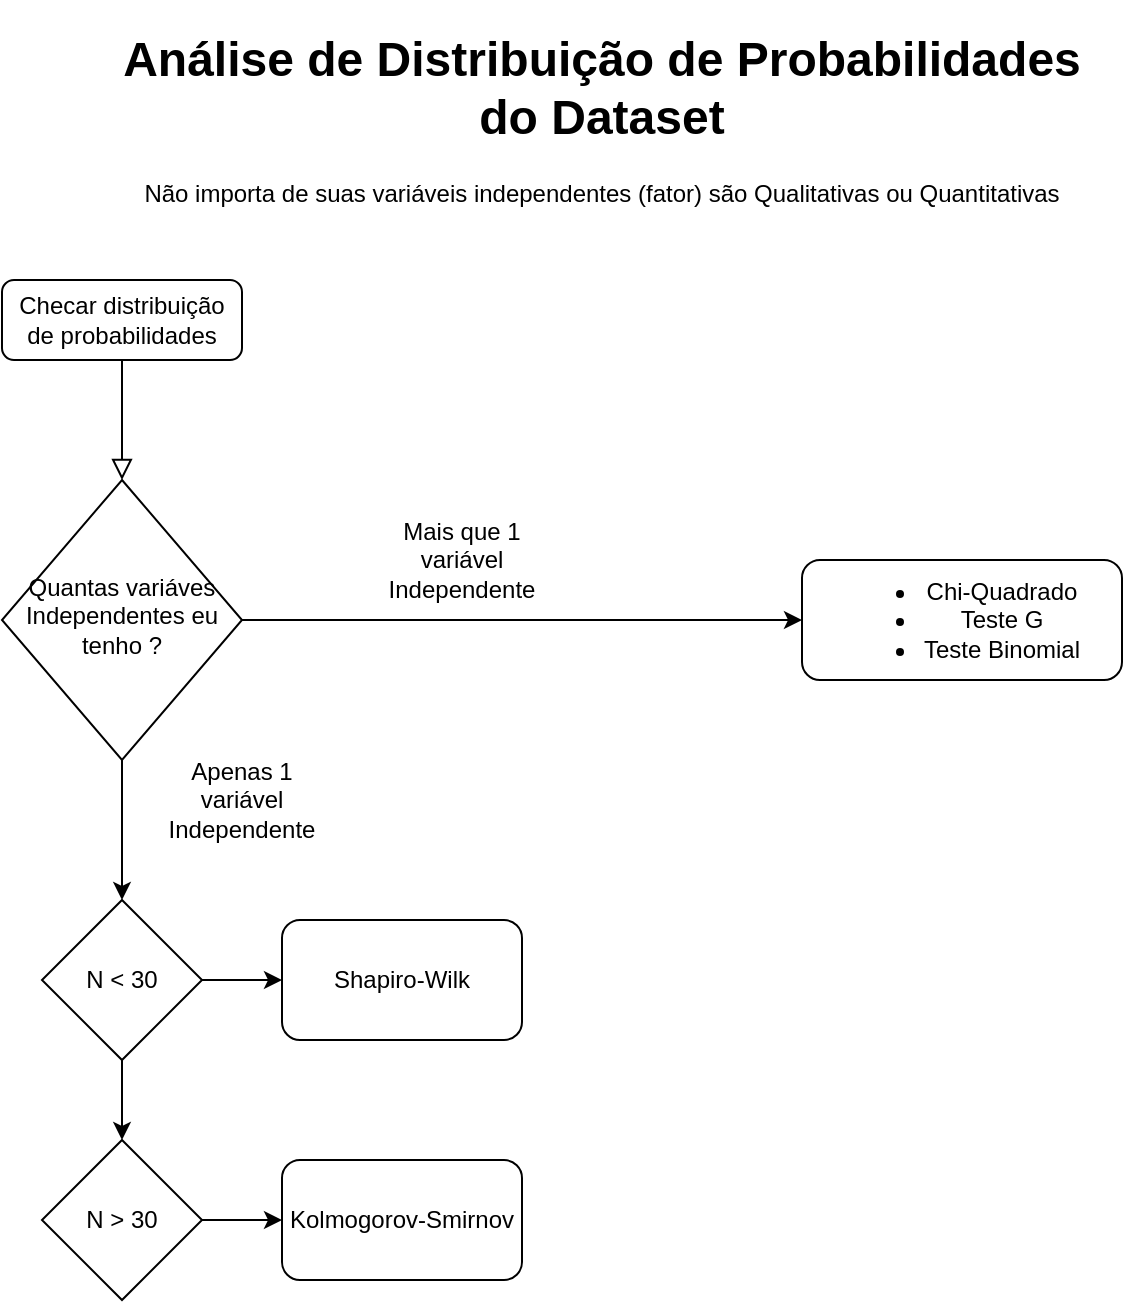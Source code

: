 <mxfile version="13.7.3" type="device"><diagram id="C5RBs43oDa-KdzZeNtuy" name="Page-1"><mxGraphModel dx="1086" dy="806" grid="1" gridSize="10" guides="1" tooltips="1" connect="1" arrows="1" fold="1" page="1" pageScale="1" pageWidth="827" pageHeight="1169" math="0" shadow="0"><root><mxCell id="WIyWlLk6GJQsqaUBKTNV-0"/><mxCell id="WIyWlLk6GJQsqaUBKTNV-1" parent="WIyWlLk6GJQsqaUBKTNV-0"/><mxCell id="WIyWlLk6GJQsqaUBKTNV-2" value="" style="rounded=0;html=1;jettySize=auto;orthogonalLoop=1;fontSize=11;endArrow=block;endFill=0;endSize=8;strokeWidth=1;shadow=0;labelBackgroundColor=none;edgeStyle=orthogonalEdgeStyle;" parent="WIyWlLk6GJQsqaUBKTNV-1" source="WIyWlLk6GJQsqaUBKTNV-3" target="WIyWlLk6GJQsqaUBKTNV-6" edge="1"><mxGeometry relative="1" as="geometry"/></mxCell><mxCell id="WIyWlLk6GJQsqaUBKTNV-3" value="Checar distribuição de probabilidades" style="rounded=1;whiteSpace=wrap;html=1;fontSize=12;glass=0;strokeWidth=1;shadow=0;" parent="WIyWlLk6GJQsqaUBKTNV-1" vertex="1"><mxGeometry x="90" y="140" width="120" height="40" as="geometry"/></mxCell><mxCell id="WIyWlLk6GJQsqaUBKTNV-6" value="Quantas variáves Independentes eu tenho ?" style="rhombus;whiteSpace=wrap;html=1;shadow=0;fontFamily=Helvetica;fontSize=12;align=center;strokeWidth=1;spacing=6;spacingTop=-4;" parent="WIyWlLk6GJQsqaUBKTNV-1" vertex="1"><mxGeometry x="90" y="240" width="120" height="140" as="geometry"/></mxCell><mxCell id="Fafzg446V6GKEAlpHy3Y-2" value="Shapiro-Wilk" style="rounded=1;whiteSpace=wrap;html=1;" vertex="1" parent="WIyWlLk6GJQsqaUBKTNV-1"><mxGeometry x="230" y="460" width="120" height="60" as="geometry"/></mxCell><mxCell id="Fafzg446V6GKEAlpHy3Y-3" value="Kolmogorov-Smirnov" style="rounded=1;whiteSpace=wrap;html=1;" vertex="1" parent="WIyWlLk6GJQsqaUBKTNV-1"><mxGeometry x="230" y="580" width="120" height="60" as="geometry"/></mxCell><mxCell id="Fafzg446V6GKEAlpHy3Y-4" value="N &amp;lt; 30" style="rhombus;whiteSpace=wrap;html=1;" vertex="1" parent="WIyWlLk6GJQsqaUBKTNV-1"><mxGeometry x="110" y="450" width="80" height="80" as="geometry"/></mxCell><mxCell id="Fafzg446V6GKEAlpHy3Y-5" value="N &amp;gt; 30" style="rhombus;whiteSpace=wrap;html=1;" vertex="1" parent="WIyWlLk6GJQsqaUBKTNV-1"><mxGeometry x="110" y="570" width="80" height="80" as="geometry"/></mxCell><mxCell id="Fafzg446V6GKEAlpHy3Y-9" value="" style="endArrow=classic;html=1;exitX=0.5;exitY=1;exitDx=0;exitDy=0;entryX=0.5;entryY=0;entryDx=0;entryDy=0;" edge="1" parent="WIyWlLk6GJQsqaUBKTNV-1" source="WIyWlLk6GJQsqaUBKTNV-6" target="Fafzg446V6GKEAlpHy3Y-4"><mxGeometry width="50" height="50" relative="1" as="geometry"><mxPoint x="440" y="540" as="sourcePoint"/><mxPoint x="490" y="490" as="targetPoint"/></mxGeometry></mxCell><mxCell id="Fafzg446V6GKEAlpHy3Y-10" value="" style="endArrow=classic;html=1;exitX=1;exitY=0.5;exitDx=0;exitDy=0;entryX=0;entryY=0.5;entryDx=0;entryDy=0;" edge="1" parent="WIyWlLk6GJQsqaUBKTNV-1" source="Fafzg446V6GKEAlpHy3Y-4" target="Fafzg446V6GKEAlpHy3Y-2"><mxGeometry width="50" height="50" relative="1" as="geometry"><mxPoint x="440" y="590" as="sourcePoint"/><mxPoint x="490" y="540" as="targetPoint"/></mxGeometry></mxCell><mxCell id="Fafzg446V6GKEAlpHy3Y-11" value="" style="endArrow=classic;html=1;exitX=0.5;exitY=1;exitDx=0;exitDy=0;entryX=0.5;entryY=0;entryDx=0;entryDy=0;" edge="1" parent="WIyWlLk6GJQsqaUBKTNV-1" source="Fafzg446V6GKEAlpHy3Y-4" target="Fafzg446V6GKEAlpHy3Y-5"><mxGeometry width="50" height="50" relative="1" as="geometry"><mxPoint x="440" y="590" as="sourcePoint"/><mxPoint x="490" y="540" as="targetPoint"/></mxGeometry></mxCell><mxCell id="Fafzg446V6GKEAlpHy3Y-12" value="" style="endArrow=classic;html=1;exitX=1;exitY=0.5;exitDx=0;exitDy=0;entryX=0;entryY=0.5;entryDx=0;entryDy=0;" edge="1" parent="WIyWlLk6GJQsqaUBKTNV-1" source="Fafzg446V6GKEAlpHy3Y-5" target="Fafzg446V6GKEAlpHy3Y-3"><mxGeometry width="50" height="50" relative="1" as="geometry"><mxPoint x="440" y="590" as="sourcePoint"/><mxPoint x="490" y="540" as="targetPoint"/></mxGeometry></mxCell><object label="" id="Fafzg446V6GKEAlpHy3Y-13"><mxCell style="endArrow=classic;html=1;exitX=1;exitY=0.5;exitDx=0;exitDy=0;" edge="1" parent="WIyWlLk6GJQsqaUBKTNV-1" source="WIyWlLk6GJQsqaUBKTNV-6"><mxGeometry width="50" height="50" relative="1" as="geometry"><mxPoint x="440" y="540" as="sourcePoint"/><mxPoint x="490" y="310" as="targetPoint"/></mxGeometry></mxCell></object><mxCell id="Fafzg446V6GKEAlpHy3Y-14" value="&lt;ul&gt;&lt;li&gt;Chi-Quadrado&lt;/li&gt;&lt;li&gt;Teste G&lt;/li&gt;&lt;li&gt;Teste Binomial&lt;/li&gt;&lt;/ul&gt;" style="rounded=1;whiteSpace=wrap;html=1;" vertex="1" parent="WIyWlLk6GJQsqaUBKTNV-1"><mxGeometry x="490" y="280" width="160" height="60" as="geometry"/></mxCell><mxCell id="Fafzg446V6GKEAlpHy3Y-16" value="Mais que 1 variável Independente&lt;br&gt;" style="text;html=1;strokeColor=none;fillColor=none;align=center;verticalAlign=middle;whiteSpace=wrap;rounded=0;" vertex="1" parent="WIyWlLk6GJQsqaUBKTNV-1"><mxGeometry x="300" y="270" width="40" height="20" as="geometry"/></mxCell><mxCell id="Fafzg446V6GKEAlpHy3Y-17" value="Apenas 1 variável Independente" style="text;html=1;strokeColor=none;fillColor=none;align=center;verticalAlign=middle;whiteSpace=wrap;rounded=0;" vertex="1" parent="WIyWlLk6GJQsqaUBKTNV-1"><mxGeometry x="190" y="390" width="40" height="20" as="geometry"/></mxCell><mxCell id="Fafzg446V6GKEAlpHy3Y-18" value="&lt;h1&gt;Análise de Distribuição de Probabilidades do Dataset&lt;/h1&gt;&lt;p&gt;Não importa de suas variáveis independentes (fator) são Qualitativas ou Quantitativas&lt;/p&gt;" style="text;html=1;strokeColor=none;fillColor=none;spacing=5;spacingTop=-20;whiteSpace=wrap;overflow=hidden;rounded=0;align=center;" vertex="1" parent="WIyWlLk6GJQsqaUBKTNV-1"><mxGeometry x="130" y="10" width="520" height="120" as="geometry"/></mxCell></root></mxGraphModel></diagram></mxfile>